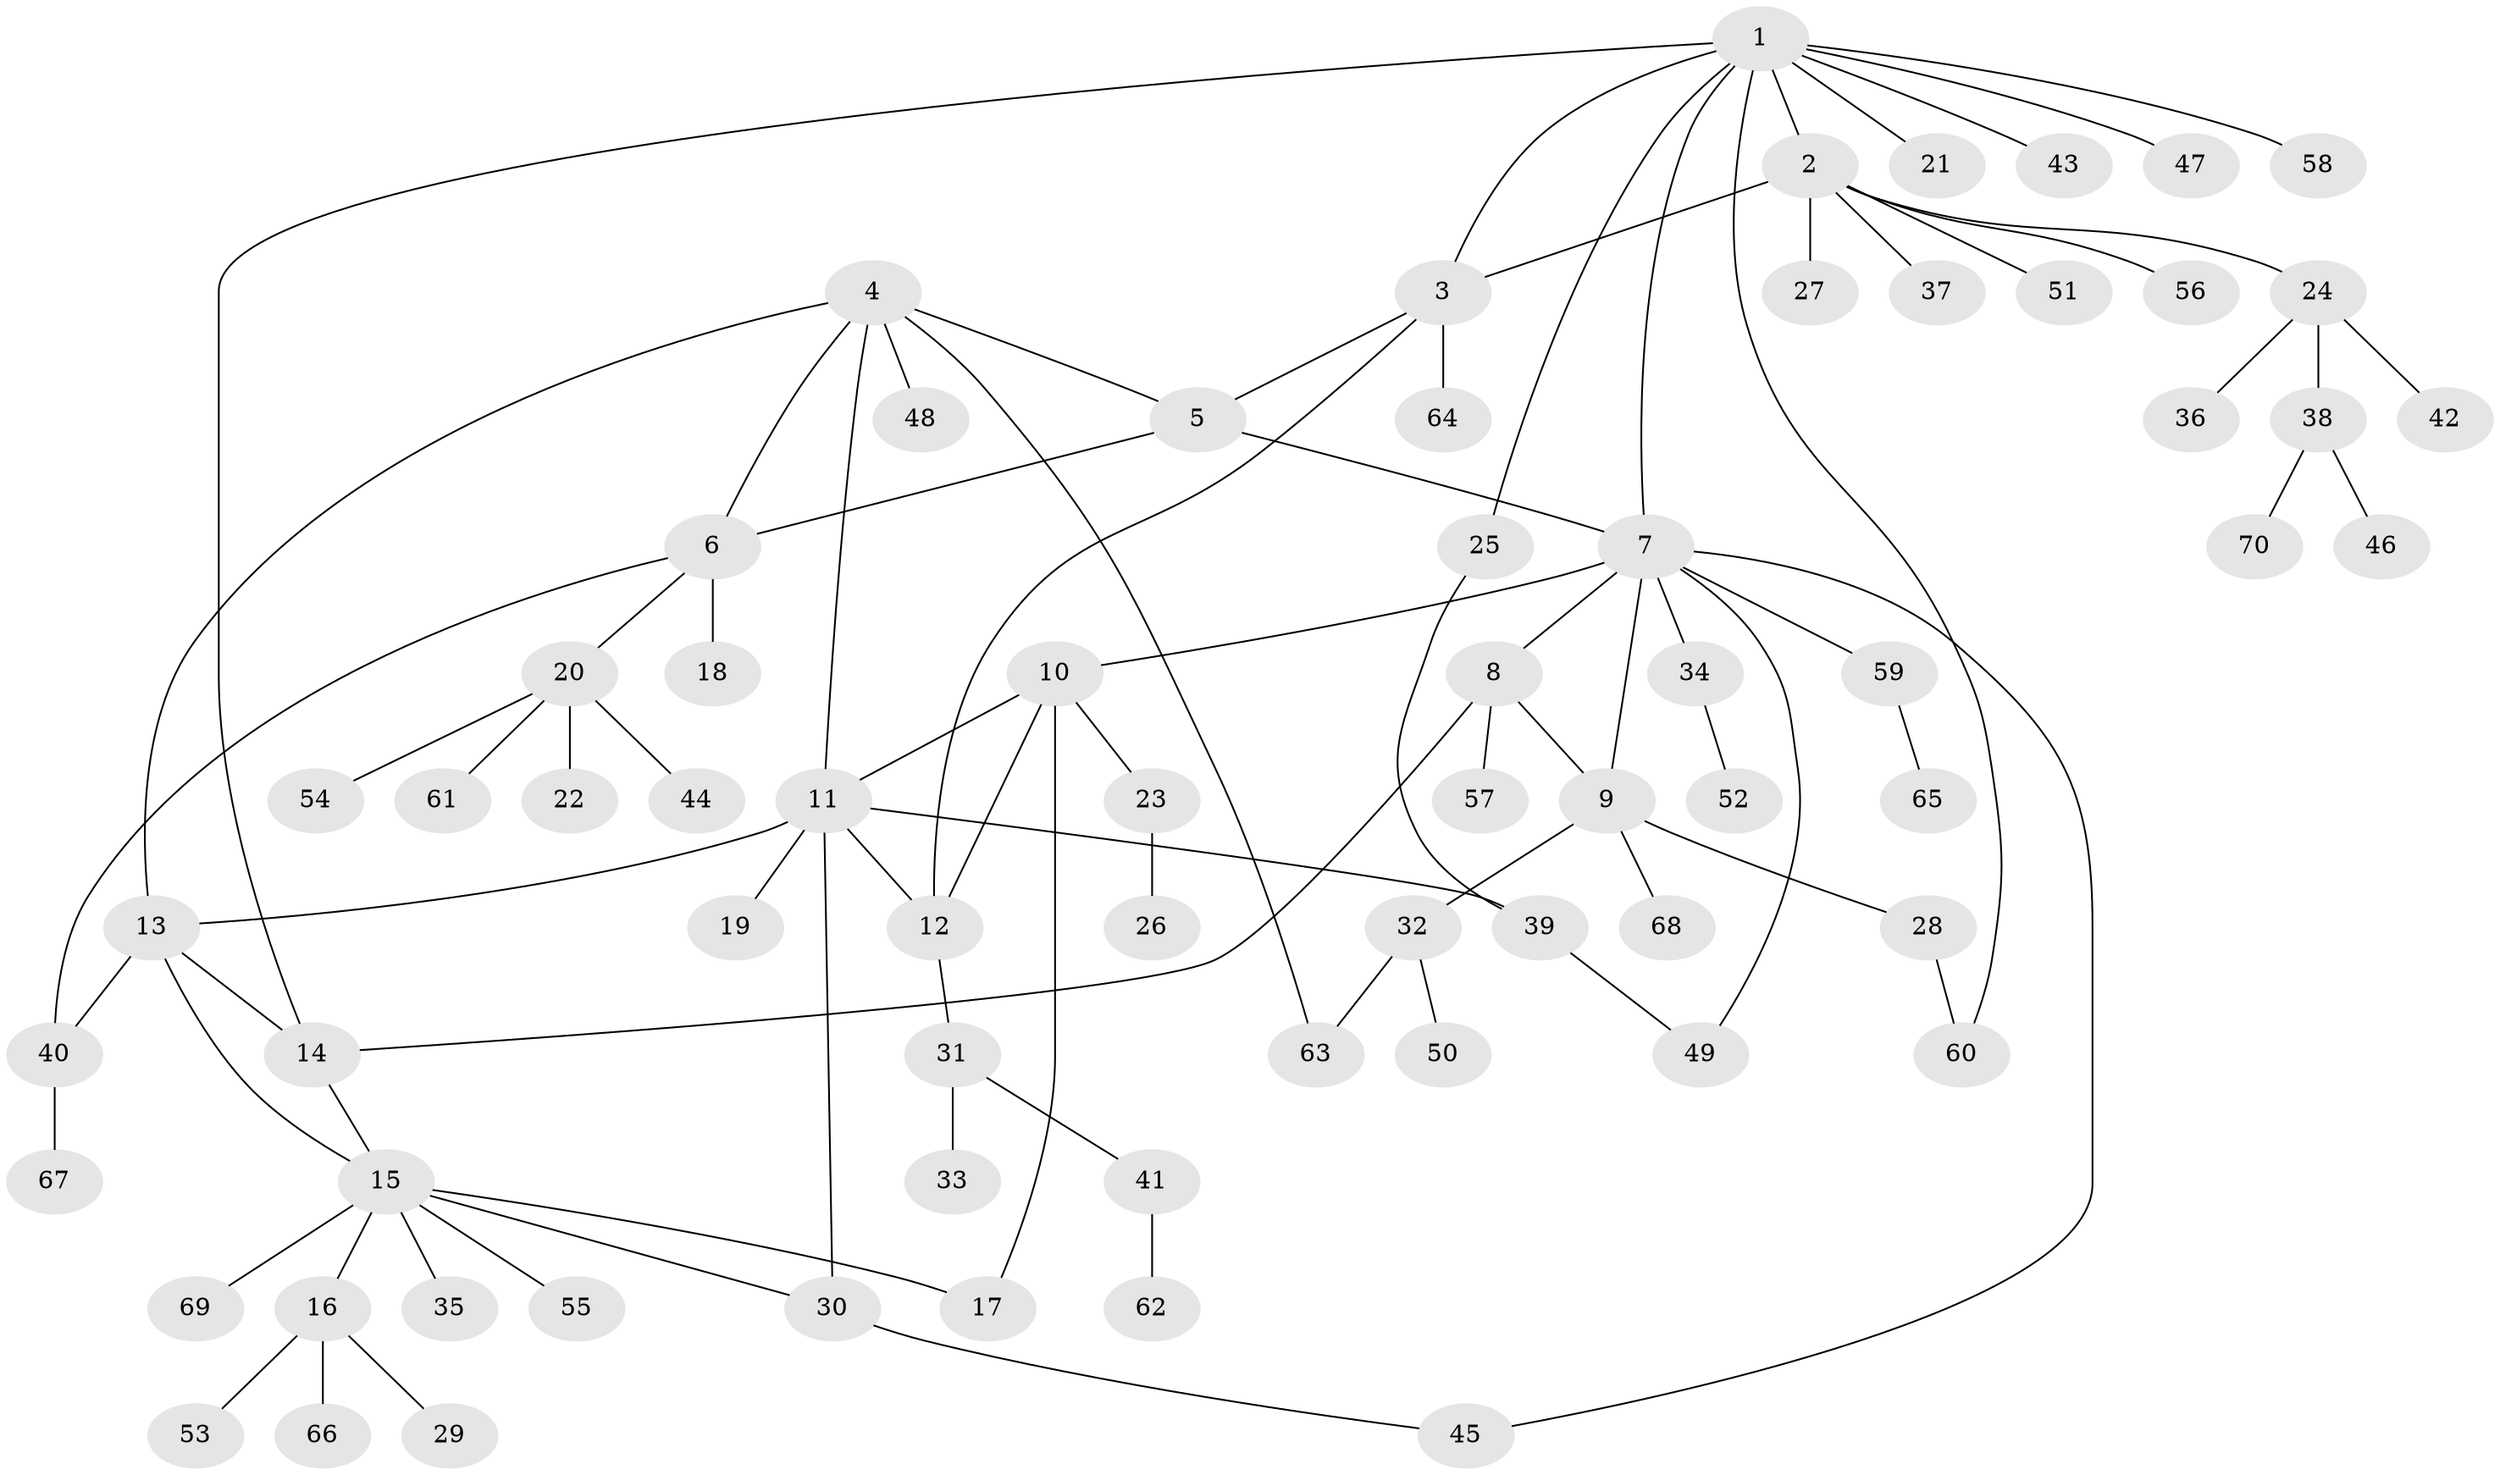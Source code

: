 // Generated by graph-tools (version 1.1) at 2025/02/03/09/25 03:02:32]
// undirected, 70 vertices, 88 edges
graph export_dot {
graph [start="1"]
  node [color=gray90,style=filled];
  1;
  2;
  3;
  4;
  5;
  6;
  7;
  8;
  9;
  10;
  11;
  12;
  13;
  14;
  15;
  16;
  17;
  18;
  19;
  20;
  21;
  22;
  23;
  24;
  25;
  26;
  27;
  28;
  29;
  30;
  31;
  32;
  33;
  34;
  35;
  36;
  37;
  38;
  39;
  40;
  41;
  42;
  43;
  44;
  45;
  46;
  47;
  48;
  49;
  50;
  51;
  52;
  53;
  54;
  55;
  56;
  57;
  58;
  59;
  60;
  61;
  62;
  63;
  64;
  65;
  66;
  67;
  68;
  69;
  70;
  1 -- 2;
  1 -- 3;
  1 -- 7;
  1 -- 14;
  1 -- 21;
  1 -- 25;
  1 -- 43;
  1 -- 47;
  1 -- 58;
  1 -- 60;
  2 -- 3;
  2 -- 24;
  2 -- 27;
  2 -- 37;
  2 -- 51;
  2 -- 56;
  3 -- 5;
  3 -- 12;
  3 -- 64;
  4 -- 5;
  4 -- 6;
  4 -- 11;
  4 -- 13;
  4 -- 48;
  4 -- 63;
  5 -- 6;
  5 -- 7;
  6 -- 18;
  6 -- 20;
  6 -- 40;
  7 -- 8;
  7 -- 9;
  7 -- 10;
  7 -- 34;
  7 -- 45;
  7 -- 49;
  7 -- 59;
  8 -- 9;
  8 -- 14;
  8 -- 57;
  9 -- 28;
  9 -- 32;
  9 -- 68;
  10 -- 11;
  10 -- 12;
  10 -- 17;
  10 -- 23;
  11 -- 12;
  11 -- 13;
  11 -- 19;
  11 -- 30;
  11 -- 39;
  12 -- 31;
  13 -- 14;
  13 -- 15;
  13 -- 40;
  14 -- 15;
  15 -- 16;
  15 -- 17;
  15 -- 30;
  15 -- 35;
  15 -- 55;
  15 -- 69;
  16 -- 29;
  16 -- 53;
  16 -- 66;
  20 -- 22;
  20 -- 44;
  20 -- 54;
  20 -- 61;
  23 -- 26;
  24 -- 36;
  24 -- 38;
  24 -- 42;
  25 -- 39;
  28 -- 60;
  30 -- 45;
  31 -- 33;
  31 -- 41;
  32 -- 50;
  32 -- 63;
  34 -- 52;
  38 -- 46;
  38 -- 70;
  39 -- 49;
  40 -- 67;
  41 -- 62;
  59 -- 65;
}
